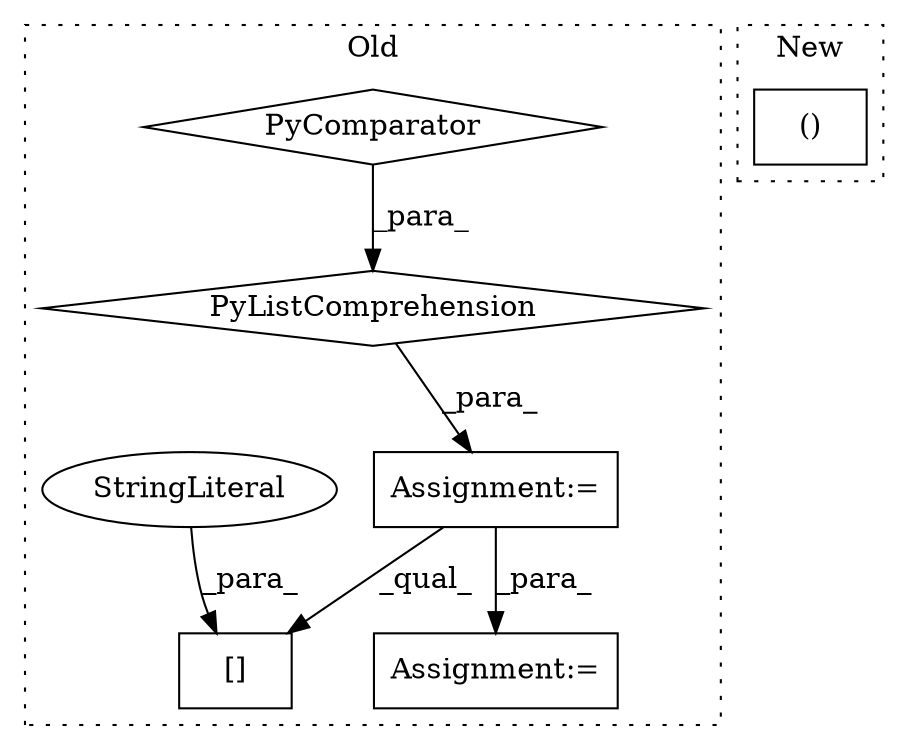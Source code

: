 digraph G {
subgraph cluster0 {
1 [label="PyComparator" a="113" s="1493" l="21" shape="diamond"];
3 [label="Assignment:=" a="7" s="1563" l="1" shape="box"];
4 [label="PyListComprehension" a="109" s="1400" l="122" shape="diamond"];
5 [label="[]" a="2" s="1614,1648" l="9,1" shape="box"];
6 [label="StringLiteral" a="45" s="1623" l="25" shape="ellipse"];
7 [label="Assignment:=" a="7" s="1379" l="1" shape="box"];
label = "Old";
style="dotted";
}
subgraph cluster1 {
2 [label="()" a="106" s="1103" l="15" shape="box"];
label = "New";
style="dotted";
}
1 -> 4 [label="_para_"];
4 -> 7 [label="_para_"];
6 -> 5 [label="_para_"];
7 -> 5 [label="_qual_"];
7 -> 3 [label="_para_"];
}